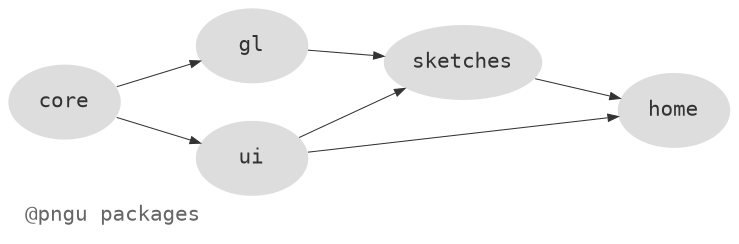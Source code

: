 digraph title {
  // graph [ dpi = 150 ]
  label="@pngu packages";
  rankdir=LR;labeljust="l";penwidth=0.3;pencolor="#333333";fontcolor="#666666";fontname="Inconsolata";fontsize=10.0;compound=true;
  graph [style=filled, fillcolor="#fafafa", splines=spline]
  node [shape=oval, penwidth=0.0, color="#dddddd", style="filled", fontcolor="#333333", fontname="Inconsolata", fontsize=10.0];
  edge [penwidth=0.5, color="#333333", arrowsize=0.5, fontname="Inconsolata", fontsize=9.0];

  core -> ui;
  core -> gl;
  ui -> sketches;
  gl -> sketches;
  sketches -> home;
  ui -> home;
}